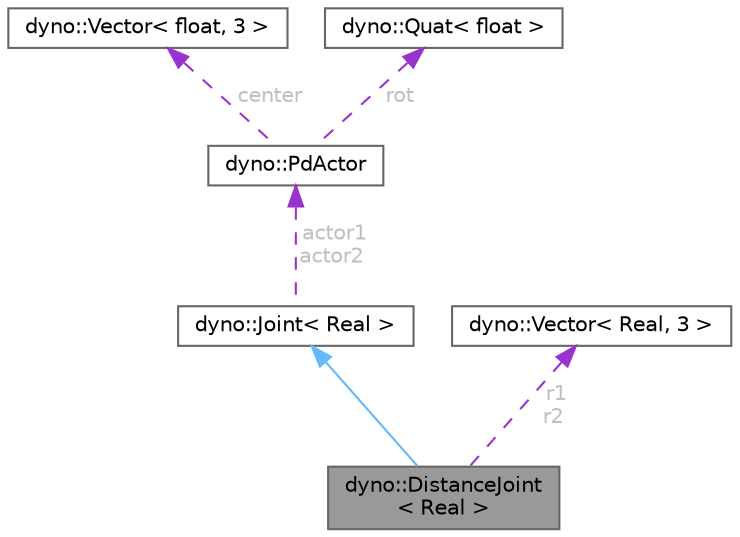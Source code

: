 digraph "dyno::DistanceJoint&lt; Real &gt;"
{
 // LATEX_PDF_SIZE
  bgcolor="transparent";
  edge [fontname=Helvetica,fontsize=10,labelfontname=Helvetica,labelfontsize=10];
  node [fontname=Helvetica,fontsize=10,shape=box,height=0.2,width=0.4];
  Node1 [id="Node000001",label="dyno::DistanceJoint\l\< Real \>",height=0.2,width=0.4,color="gray40", fillcolor="grey60", style="filled", fontcolor="black",tooltip=" "];
  Node2 -> Node1 [id="edge1_Node000001_Node000002",dir="back",color="steelblue1",style="solid",tooltip=" "];
  Node2 [id="Node000002",label="dyno::Joint\< Real \>",height=0.2,width=0.4,color="gray40", fillcolor="white", style="filled",URL="$classdyno_1_1_joint.html",tooltip=" "];
  Node3 -> Node2 [id="edge2_Node000002_Node000003",dir="back",color="darkorchid3",style="dashed",tooltip=" ",label=" actor1\nactor2",fontcolor="grey" ];
  Node3 [id="Node000003",label="dyno::PdActor",height=0.2,width=0.4,color="gray40", fillcolor="white", style="filled",URL="$classdyno_1_1_pd_actor.html",tooltip=" "];
  Node4 -> Node3 [id="edge3_Node000003_Node000004",dir="back",color="darkorchid3",style="dashed",tooltip=" ",label=" center",fontcolor="grey" ];
  Node4 [id="Node000004",label="dyno::Vector\< float, 3 \>",height=0.2,width=0.4,color="gray40", fillcolor="white", style="filled",URL="$classdyno_1_1_vector.html",tooltip=" "];
  Node5 -> Node3 [id="edge4_Node000003_Node000005",dir="back",color="darkorchid3",style="dashed",tooltip=" ",label=" rot",fontcolor="grey" ];
  Node5 [id="Node000005",label="dyno::Quat\< float \>",height=0.2,width=0.4,color="gray40", fillcolor="white", style="filled",URL="$classdyno_1_1_quat.html",tooltip=" "];
  Node6 -> Node1 [id="edge5_Node000001_Node000006",dir="back",color="darkorchid3",style="dashed",tooltip=" ",label=" r1\nr2",fontcolor="grey" ];
  Node6 [id="Node000006",label="dyno::Vector\< Real, 3 \>",height=0.2,width=0.4,color="gray40", fillcolor="white", style="filled",URL="$classdyno_1_1_vector.html",tooltip=" "];
}
